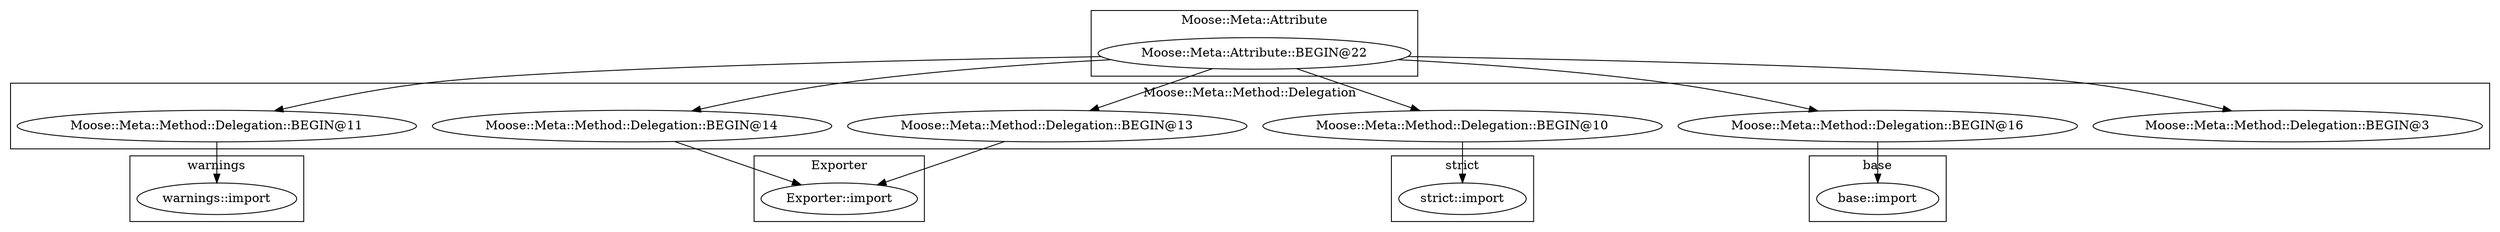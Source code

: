 digraph {
graph [overlap=false]
subgraph cluster_base {
	label="base";
	"base::import";
}
subgraph cluster_Exporter {
	label="Exporter";
	"Exporter::import";
}
subgraph cluster_Moose_Meta_Attribute {
	label="Moose::Meta::Attribute";
	"Moose::Meta::Attribute::BEGIN@22";
}
subgraph cluster_warnings {
	label="warnings";
	"warnings::import";
}
subgraph cluster_strict {
	label="strict";
	"strict::import";
}
subgraph cluster_Moose_Meta_Method_Delegation {
	label="Moose::Meta::Method::Delegation";
	"Moose::Meta::Method::Delegation::BEGIN@3";
	"Moose::Meta::Method::Delegation::BEGIN@11";
	"Moose::Meta::Method::Delegation::BEGIN@13";
	"Moose::Meta::Method::Delegation::BEGIN@10";
	"Moose::Meta::Method::Delegation::BEGIN@14";
	"Moose::Meta::Method::Delegation::BEGIN@16";
}
"Moose::Meta::Attribute::BEGIN@22" -> "Moose::Meta::Method::Delegation::BEGIN@10";
"Moose::Meta::Method::Delegation::BEGIN@13" -> "Exporter::import";
"Moose::Meta::Method::Delegation::BEGIN@14" -> "Exporter::import";
"Moose::Meta::Method::Delegation::BEGIN@16" -> "base::import";
"Moose::Meta::Method::Delegation::BEGIN@11" -> "warnings::import";
"Moose::Meta::Attribute::BEGIN@22" -> "Moose::Meta::Method::Delegation::BEGIN@16";
"Moose::Meta::Method::Delegation::BEGIN@10" -> "strict::import";
"Moose::Meta::Attribute::BEGIN@22" -> "Moose::Meta::Method::Delegation::BEGIN@13";
"Moose::Meta::Attribute::BEGIN@22" -> "Moose::Meta::Method::Delegation::BEGIN@3";
"Moose::Meta::Attribute::BEGIN@22" -> "Moose::Meta::Method::Delegation::BEGIN@11";
"Moose::Meta::Attribute::BEGIN@22" -> "Moose::Meta::Method::Delegation::BEGIN@14";
}
